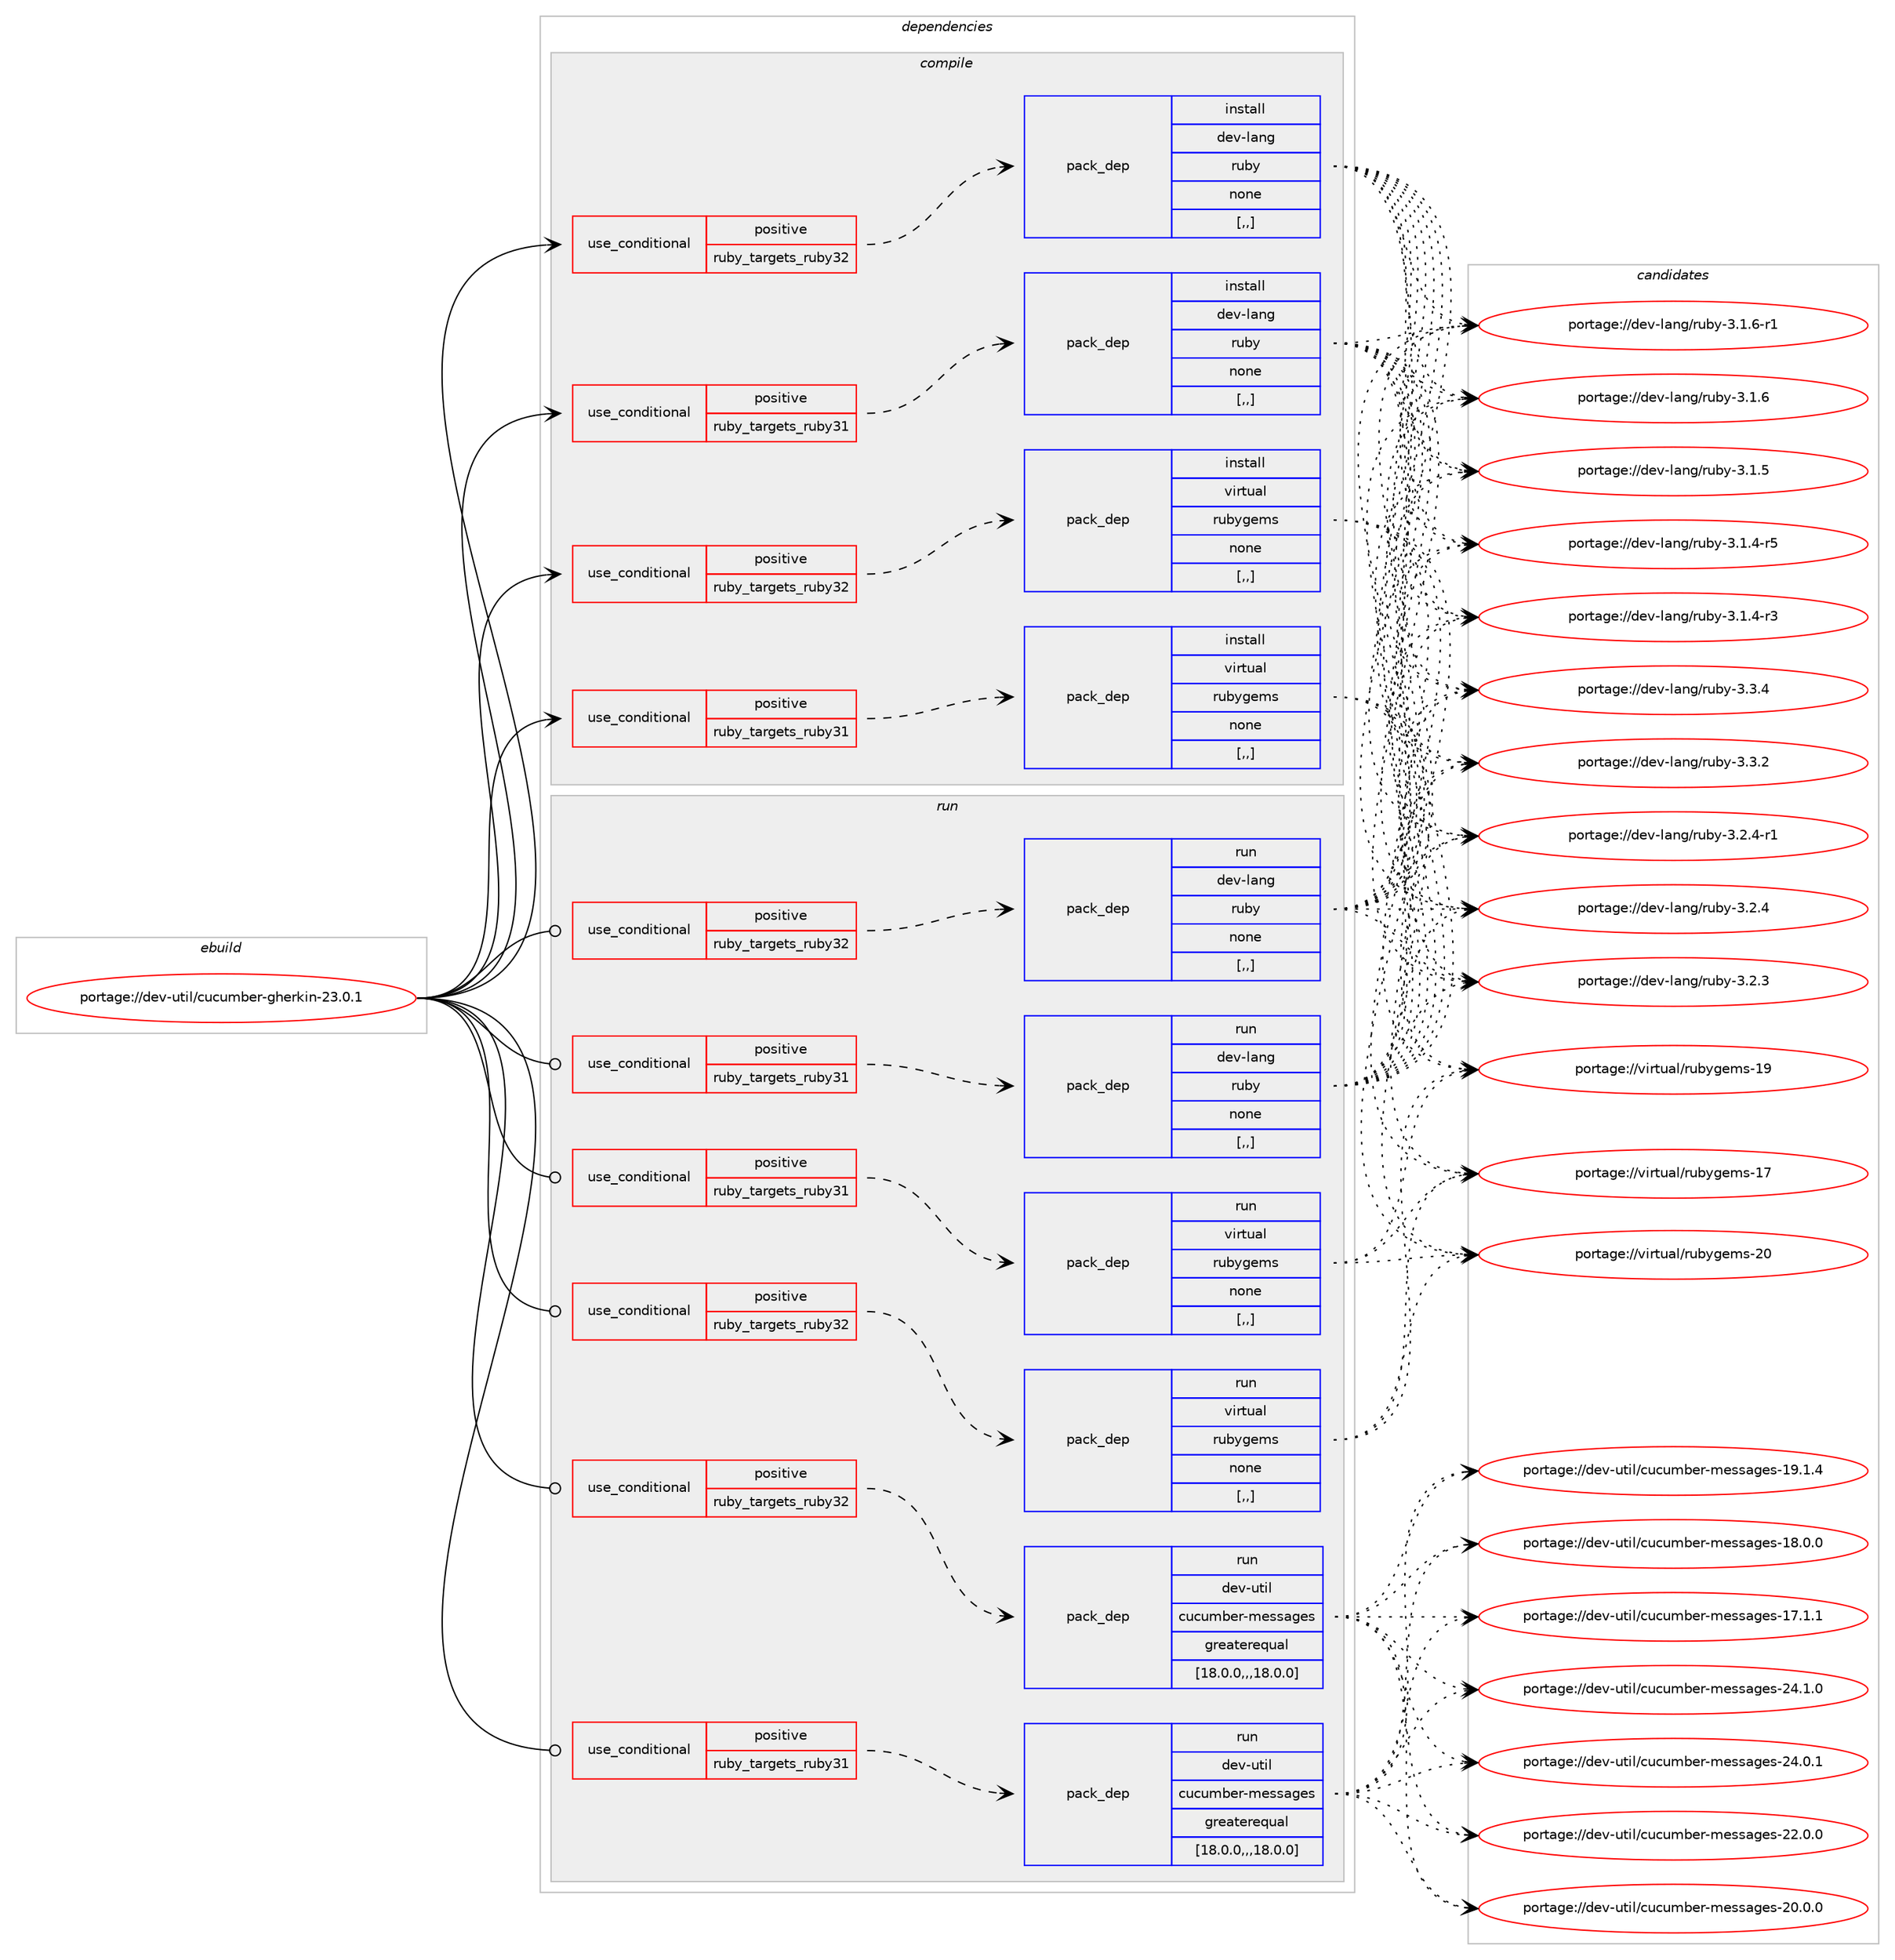 digraph prolog {

# *************
# Graph options
# *************

newrank=true;
concentrate=true;
compound=true;
graph [rankdir=LR,fontname=Helvetica,fontsize=10,ranksep=1.5];#, ranksep=2.5, nodesep=0.2];
edge  [arrowhead=vee];
node  [fontname=Helvetica,fontsize=10];

# **********
# The ebuild
# **********

subgraph cluster_leftcol {
color=gray;
label=<<i>ebuild</i>>;
id [label="portage://dev-util/cucumber-gherkin-23.0.1", color=red, width=4, href="../dev-util/cucumber-gherkin-23.0.1.svg"];
}

# ****************
# The dependencies
# ****************

subgraph cluster_midcol {
color=gray;
label=<<i>dependencies</i>>;
subgraph cluster_compile {
fillcolor="#eeeeee";
style=filled;
label=<<i>compile</i>>;
subgraph cond59795 {
dependency212628 [label=<<TABLE BORDER="0" CELLBORDER="1" CELLSPACING="0" CELLPADDING="4"><TR><TD ROWSPAN="3" CELLPADDING="10">use_conditional</TD></TR><TR><TD>positive</TD></TR><TR><TD>ruby_targets_ruby31</TD></TR></TABLE>>, shape=none, color=red];
subgraph pack151415 {
dependency212629 [label=<<TABLE BORDER="0" CELLBORDER="1" CELLSPACING="0" CELLPADDING="4" WIDTH="220"><TR><TD ROWSPAN="6" CELLPADDING="30">pack_dep</TD></TR><TR><TD WIDTH="110">install</TD></TR><TR><TD>dev-lang</TD></TR><TR><TD>ruby</TD></TR><TR><TD>none</TD></TR><TR><TD>[,,]</TD></TR></TABLE>>, shape=none, color=blue];
}
dependency212628:e -> dependency212629:w [weight=20,style="dashed",arrowhead="vee"];
}
id:e -> dependency212628:w [weight=20,style="solid",arrowhead="vee"];
subgraph cond59796 {
dependency212630 [label=<<TABLE BORDER="0" CELLBORDER="1" CELLSPACING="0" CELLPADDING="4"><TR><TD ROWSPAN="3" CELLPADDING="10">use_conditional</TD></TR><TR><TD>positive</TD></TR><TR><TD>ruby_targets_ruby31</TD></TR></TABLE>>, shape=none, color=red];
subgraph pack151416 {
dependency212631 [label=<<TABLE BORDER="0" CELLBORDER="1" CELLSPACING="0" CELLPADDING="4" WIDTH="220"><TR><TD ROWSPAN="6" CELLPADDING="30">pack_dep</TD></TR><TR><TD WIDTH="110">install</TD></TR><TR><TD>virtual</TD></TR><TR><TD>rubygems</TD></TR><TR><TD>none</TD></TR><TR><TD>[,,]</TD></TR></TABLE>>, shape=none, color=blue];
}
dependency212630:e -> dependency212631:w [weight=20,style="dashed",arrowhead="vee"];
}
id:e -> dependency212630:w [weight=20,style="solid",arrowhead="vee"];
subgraph cond59797 {
dependency212632 [label=<<TABLE BORDER="0" CELLBORDER="1" CELLSPACING="0" CELLPADDING="4"><TR><TD ROWSPAN="3" CELLPADDING="10">use_conditional</TD></TR><TR><TD>positive</TD></TR><TR><TD>ruby_targets_ruby32</TD></TR></TABLE>>, shape=none, color=red];
subgraph pack151417 {
dependency212633 [label=<<TABLE BORDER="0" CELLBORDER="1" CELLSPACING="0" CELLPADDING="4" WIDTH="220"><TR><TD ROWSPAN="6" CELLPADDING="30">pack_dep</TD></TR><TR><TD WIDTH="110">install</TD></TR><TR><TD>dev-lang</TD></TR><TR><TD>ruby</TD></TR><TR><TD>none</TD></TR><TR><TD>[,,]</TD></TR></TABLE>>, shape=none, color=blue];
}
dependency212632:e -> dependency212633:w [weight=20,style="dashed",arrowhead="vee"];
}
id:e -> dependency212632:w [weight=20,style="solid",arrowhead="vee"];
subgraph cond59798 {
dependency212634 [label=<<TABLE BORDER="0" CELLBORDER="1" CELLSPACING="0" CELLPADDING="4"><TR><TD ROWSPAN="3" CELLPADDING="10">use_conditional</TD></TR><TR><TD>positive</TD></TR><TR><TD>ruby_targets_ruby32</TD></TR></TABLE>>, shape=none, color=red];
subgraph pack151418 {
dependency212635 [label=<<TABLE BORDER="0" CELLBORDER="1" CELLSPACING="0" CELLPADDING="4" WIDTH="220"><TR><TD ROWSPAN="6" CELLPADDING="30">pack_dep</TD></TR><TR><TD WIDTH="110">install</TD></TR><TR><TD>virtual</TD></TR><TR><TD>rubygems</TD></TR><TR><TD>none</TD></TR><TR><TD>[,,]</TD></TR></TABLE>>, shape=none, color=blue];
}
dependency212634:e -> dependency212635:w [weight=20,style="dashed",arrowhead="vee"];
}
id:e -> dependency212634:w [weight=20,style="solid",arrowhead="vee"];
}
subgraph cluster_compileandrun {
fillcolor="#eeeeee";
style=filled;
label=<<i>compile and run</i>>;
}
subgraph cluster_run {
fillcolor="#eeeeee";
style=filled;
label=<<i>run</i>>;
subgraph cond59799 {
dependency212636 [label=<<TABLE BORDER="0" CELLBORDER="1" CELLSPACING="0" CELLPADDING="4"><TR><TD ROWSPAN="3" CELLPADDING="10">use_conditional</TD></TR><TR><TD>positive</TD></TR><TR><TD>ruby_targets_ruby31</TD></TR></TABLE>>, shape=none, color=red];
subgraph pack151419 {
dependency212637 [label=<<TABLE BORDER="0" CELLBORDER="1" CELLSPACING="0" CELLPADDING="4" WIDTH="220"><TR><TD ROWSPAN="6" CELLPADDING="30">pack_dep</TD></TR><TR><TD WIDTH="110">run</TD></TR><TR><TD>dev-lang</TD></TR><TR><TD>ruby</TD></TR><TR><TD>none</TD></TR><TR><TD>[,,]</TD></TR></TABLE>>, shape=none, color=blue];
}
dependency212636:e -> dependency212637:w [weight=20,style="dashed",arrowhead="vee"];
}
id:e -> dependency212636:w [weight=20,style="solid",arrowhead="odot"];
subgraph cond59800 {
dependency212638 [label=<<TABLE BORDER="0" CELLBORDER="1" CELLSPACING="0" CELLPADDING="4"><TR><TD ROWSPAN="3" CELLPADDING="10">use_conditional</TD></TR><TR><TD>positive</TD></TR><TR><TD>ruby_targets_ruby31</TD></TR></TABLE>>, shape=none, color=red];
subgraph pack151420 {
dependency212639 [label=<<TABLE BORDER="0" CELLBORDER="1" CELLSPACING="0" CELLPADDING="4" WIDTH="220"><TR><TD ROWSPAN="6" CELLPADDING="30">pack_dep</TD></TR><TR><TD WIDTH="110">run</TD></TR><TR><TD>dev-util</TD></TR><TR><TD>cucumber-messages</TD></TR><TR><TD>greaterequal</TD></TR><TR><TD>[18.0.0,,,18.0.0]</TD></TR></TABLE>>, shape=none, color=blue];
}
dependency212638:e -> dependency212639:w [weight=20,style="dashed",arrowhead="vee"];
}
id:e -> dependency212638:w [weight=20,style="solid",arrowhead="odot"];
subgraph cond59801 {
dependency212640 [label=<<TABLE BORDER="0" CELLBORDER="1" CELLSPACING="0" CELLPADDING="4"><TR><TD ROWSPAN="3" CELLPADDING="10">use_conditional</TD></TR><TR><TD>positive</TD></TR><TR><TD>ruby_targets_ruby31</TD></TR></TABLE>>, shape=none, color=red];
subgraph pack151421 {
dependency212641 [label=<<TABLE BORDER="0" CELLBORDER="1" CELLSPACING="0" CELLPADDING="4" WIDTH="220"><TR><TD ROWSPAN="6" CELLPADDING="30">pack_dep</TD></TR><TR><TD WIDTH="110">run</TD></TR><TR><TD>virtual</TD></TR><TR><TD>rubygems</TD></TR><TR><TD>none</TD></TR><TR><TD>[,,]</TD></TR></TABLE>>, shape=none, color=blue];
}
dependency212640:e -> dependency212641:w [weight=20,style="dashed",arrowhead="vee"];
}
id:e -> dependency212640:w [weight=20,style="solid",arrowhead="odot"];
subgraph cond59802 {
dependency212642 [label=<<TABLE BORDER="0" CELLBORDER="1" CELLSPACING="0" CELLPADDING="4"><TR><TD ROWSPAN="3" CELLPADDING="10">use_conditional</TD></TR><TR><TD>positive</TD></TR><TR><TD>ruby_targets_ruby32</TD></TR></TABLE>>, shape=none, color=red];
subgraph pack151422 {
dependency212643 [label=<<TABLE BORDER="0" CELLBORDER="1" CELLSPACING="0" CELLPADDING="4" WIDTH="220"><TR><TD ROWSPAN="6" CELLPADDING="30">pack_dep</TD></TR><TR><TD WIDTH="110">run</TD></TR><TR><TD>dev-lang</TD></TR><TR><TD>ruby</TD></TR><TR><TD>none</TD></TR><TR><TD>[,,]</TD></TR></TABLE>>, shape=none, color=blue];
}
dependency212642:e -> dependency212643:w [weight=20,style="dashed",arrowhead="vee"];
}
id:e -> dependency212642:w [weight=20,style="solid",arrowhead="odot"];
subgraph cond59803 {
dependency212644 [label=<<TABLE BORDER="0" CELLBORDER="1" CELLSPACING="0" CELLPADDING="4"><TR><TD ROWSPAN="3" CELLPADDING="10">use_conditional</TD></TR><TR><TD>positive</TD></TR><TR><TD>ruby_targets_ruby32</TD></TR></TABLE>>, shape=none, color=red];
subgraph pack151423 {
dependency212645 [label=<<TABLE BORDER="0" CELLBORDER="1" CELLSPACING="0" CELLPADDING="4" WIDTH="220"><TR><TD ROWSPAN="6" CELLPADDING="30">pack_dep</TD></TR><TR><TD WIDTH="110">run</TD></TR><TR><TD>dev-util</TD></TR><TR><TD>cucumber-messages</TD></TR><TR><TD>greaterequal</TD></TR><TR><TD>[18.0.0,,,18.0.0]</TD></TR></TABLE>>, shape=none, color=blue];
}
dependency212644:e -> dependency212645:w [weight=20,style="dashed",arrowhead="vee"];
}
id:e -> dependency212644:w [weight=20,style="solid",arrowhead="odot"];
subgraph cond59804 {
dependency212646 [label=<<TABLE BORDER="0" CELLBORDER="1" CELLSPACING="0" CELLPADDING="4"><TR><TD ROWSPAN="3" CELLPADDING="10">use_conditional</TD></TR><TR><TD>positive</TD></TR><TR><TD>ruby_targets_ruby32</TD></TR></TABLE>>, shape=none, color=red];
subgraph pack151424 {
dependency212647 [label=<<TABLE BORDER="0" CELLBORDER="1" CELLSPACING="0" CELLPADDING="4" WIDTH="220"><TR><TD ROWSPAN="6" CELLPADDING="30">pack_dep</TD></TR><TR><TD WIDTH="110">run</TD></TR><TR><TD>virtual</TD></TR><TR><TD>rubygems</TD></TR><TR><TD>none</TD></TR><TR><TD>[,,]</TD></TR></TABLE>>, shape=none, color=blue];
}
dependency212646:e -> dependency212647:w [weight=20,style="dashed",arrowhead="vee"];
}
id:e -> dependency212646:w [weight=20,style="solid",arrowhead="odot"];
}
}

# **************
# The candidates
# **************

subgraph cluster_choices {
rank=same;
color=gray;
label=<<i>candidates</i>>;

subgraph choice151415 {
color=black;
nodesep=1;
choice10010111845108971101034711411798121455146514652 [label="portage://dev-lang/ruby-3.3.4", color=red, width=4,href="../dev-lang/ruby-3.3.4.svg"];
choice10010111845108971101034711411798121455146514650 [label="portage://dev-lang/ruby-3.3.2", color=red, width=4,href="../dev-lang/ruby-3.3.2.svg"];
choice100101118451089711010347114117981214551465046524511449 [label="portage://dev-lang/ruby-3.2.4-r1", color=red, width=4,href="../dev-lang/ruby-3.2.4-r1.svg"];
choice10010111845108971101034711411798121455146504652 [label="portage://dev-lang/ruby-3.2.4", color=red, width=4,href="../dev-lang/ruby-3.2.4.svg"];
choice10010111845108971101034711411798121455146504651 [label="portage://dev-lang/ruby-3.2.3", color=red, width=4,href="../dev-lang/ruby-3.2.3.svg"];
choice100101118451089711010347114117981214551464946544511449 [label="portage://dev-lang/ruby-3.1.6-r1", color=red, width=4,href="../dev-lang/ruby-3.1.6-r1.svg"];
choice10010111845108971101034711411798121455146494654 [label="portage://dev-lang/ruby-3.1.6", color=red, width=4,href="../dev-lang/ruby-3.1.6.svg"];
choice10010111845108971101034711411798121455146494653 [label="portage://dev-lang/ruby-3.1.5", color=red, width=4,href="../dev-lang/ruby-3.1.5.svg"];
choice100101118451089711010347114117981214551464946524511453 [label="portage://dev-lang/ruby-3.1.4-r5", color=red, width=4,href="../dev-lang/ruby-3.1.4-r5.svg"];
choice100101118451089711010347114117981214551464946524511451 [label="portage://dev-lang/ruby-3.1.4-r3", color=red, width=4,href="../dev-lang/ruby-3.1.4-r3.svg"];
dependency212629:e -> choice10010111845108971101034711411798121455146514652:w [style=dotted,weight="100"];
dependency212629:e -> choice10010111845108971101034711411798121455146514650:w [style=dotted,weight="100"];
dependency212629:e -> choice100101118451089711010347114117981214551465046524511449:w [style=dotted,weight="100"];
dependency212629:e -> choice10010111845108971101034711411798121455146504652:w [style=dotted,weight="100"];
dependency212629:e -> choice10010111845108971101034711411798121455146504651:w [style=dotted,weight="100"];
dependency212629:e -> choice100101118451089711010347114117981214551464946544511449:w [style=dotted,weight="100"];
dependency212629:e -> choice10010111845108971101034711411798121455146494654:w [style=dotted,weight="100"];
dependency212629:e -> choice10010111845108971101034711411798121455146494653:w [style=dotted,weight="100"];
dependency212629:e -> choice100101118451089711010347114117981214551464946524511453:w [style=dotted,weight="100"];
dependency212629:e -> choice100101118451089711010347114117981214551464946524511451:w [style=dotted,weight="100"];
}
subgraph choice151416 {
color=black;
nodesep=1;
choice118105114116117971084711411798121103101109115455048 [label="portage://virtual/rubygems-20", color=red, width=4,href="../virtual/rubygems-20.svg"];
choice118105114116117971084711411798121103101109115454957 [label="portage://virtual/rubygems-19", color=red, width=4,href="../virtual/rubygems-19.svg"];
choice118105114116117971084711411798121103101109115454955 [label="portage://virtual/rubygems-17", color=red, width=4,href="../virtual/rubygems-17.svg"];
dependency212631:e -> choice118105114116117971084711411798121103101109115455048:w [style=dotted,weight="100"];
dependency212631:e -> choice118105114116117971084711411798121103101109115454957:w [style=dotted,weight="100"];
dependency212631:e -> choice118105114116117971084711411798121103101109115454955:w [style=dotted,weight="100"];
}
subgraph choice151417 {
color=black;
nodesep=1;
choice10010111845108971101034711411798121455146514652 [label="portage://dev-lang/ruby-3.3.4", color=red, width=4,href="../dev-lang/ruby-3.3.4.svg"];
choice10010111845108971101034711411798121455146514650 [label="portage://dev-lang/ruby-3.3.2", color=red, width=4,href="../dev-lang/ruby-3.3.2.svg"];
choice100101118451089711010347114117981214551465046524511449 [label="portage://dev-lang/ruby-3.2.4-r1", color=red, width=4,href="../dev-lang/ruby-3.2.4-r1.svg"];
choice10010111845108971101034711411798121455146504652 [label="portage://dev-lang/ruby-3.2.4", color=red, width=4,href="../dev-lang/ruby-3.2.4.svg"];
choice10010111845108971101034711411798121455146504651 [label="portage://dev-lang/ruby-3.2.3", color=red, width=4,href="../dev-lang/ruby-3.2.3.svg"];
choice100101118451089711010347114117981214551464946544511449 [label="portage://dev-lang/ruby-3.1.6-r1", color=red, width=4,href="../dev-lang/ruby-3.1.6-r1.svg"];
choice10010111845108971101034711411798121455146494654 [label="portage://dev-lang/ruby-3.1.6", color=red, width=4,href="../dev-lang/ruby-3.1.6.svg"];
choice10010111845108971101034711411798121455146494653 [label="portage://dev-lang/ruby-3.1.5", color=red, width=4,href="../dev-lang/ruby-3.1.5.svg"];
choice100101118451089711010347114117981214551464946524511453 [label="portage://dev-lang/ruby-3.1.4-r5", color=red, width=4,href="../dev-lang/ruby-3.1.4-r5.svg"];
choice100101118451089711010347114117981214551464946524511451 [label="portage://dev-lang/ruby-3.1.4-r3", color=red, width=4,href="../dev-lang/ruby-3.1.4-r3.svg"];
dependency212633:e -> choice10010111845108971101034711411798121455146514652:w [style=dotted,weight="100"];
dependency212633:e -> choice10010111845108971101034711411798121455146514650:w [style=dotted,weight="100"];
dependency212633:e -> choice100101118451089711010347114117981214551465046524511449:w [style=dotted,weight="100"];
dependency212633:e -> choice10010111845108971101034711411798121455146504652:w [style=dotted,weight="100"];
dependency212633:e -> choice10010111845108971101034711411798121455146504651:w [style=dotted,weight="100"];
dependency212633:e -> choice100101118451089711010347114117981214551464946544511449:w [style=dotted,weight="100"];
dependency212633:e -> choice10010111845108971101034711411798121455146494654:w [style=dotted,weight="100"];
dependency212633:e -> choice10010111845108971101034711411798121455146494653:w [style=dotted,weight="100"];
dependency212633:e -> choice100101118451089711010347114117981214551464946524511453:w [style=dotted,weight="100"];
dependency212633:e -> choice100101118451089711010347114117981214551464946524511451:w [style=dotted,weight="100"];
}
subgraph choice151418 {
color=black;
nodesep=1;
choice118105114116117971084711411798121103101109115455048 [label="portage://virtual/rubygems-20", color=red, width=4,href="../virtual/rubygems-20.svg"];
choice118105114116117971084711411798121103101109115454957 [label="portage://virtual/rubygems-19", color=red, width=4,href="../virtual/rubygems-19.svg"];
choice118105114116117971084711411798121103101109115454955 [label="portage://virtual/rubygems-17", color=red, width=4,href="../virtual/rubygems-17.svg"];
dependency212635:e -> choice118105114116117971084711411798121103101109115455048:w [style=dotted,weight="100"];
dependency212635:e -> choice118105114116117971084711411798121103101109115454957:w [style=dotted,weight="100"];
dependency212635:e -> choice118105114116117971084711411798121103101109115454955:w [style=dotted,weight="100"];
}
subgraph choice151419 {
color=black;
nodesep=1;
choice10010111845108971101034711411798121455146514652 [label="portage://dev-lang/ruby-3.3.4", color=red, width=4,href="../dev-lang/ruby-3.3.4.svg"];
choice10010111845108971101034711411798121455146514650 [label="portage://dev-lang/ruby-3.3.2", color=red, width=4,href="../dev-lang/ruby-3.3.2.svg"];
choice100101118451089711010347114117981214551465046524511449 [label="portage://dev-lang/ruby-3.2.4-r1", color=red, width=4,href="../dev-lang/ruby-3.2.4-r1.svg"];
choice10010111845108971101034711411798121455146504652 [label="portage://dev-lang/ruby-3.2.4", color=red, width=4,href="../dev-lang/ruby-3.2.4.svg"];
choice10010111845108971101034711411798121455146504651 [label="portage://dev-lang/ruby-3.2.3", color=red, width=4,href="../dev-lang/ruby-3.2.3.svg"];
choice100101118451089711010347114117981214551464946544511449 [label="portage://dev-lang/ruby-3.1.6-r1", color=red, width=4,href="../dev-lang/ruby-3.1.6-r1.svg"];
choice10010111845108971101034711411798121455146494654 [label="portage://dev-lang/ruby-3.1.6", color=red, width=4,href="../dev-lang/ruby-3.1.6.svg"];
choice10010111845108971101034711411798121455146494653 [label="portage://dev-lang/ruby-3.1.5", color=red, width=4,href="../dev-lang/ruby-3.1.5.svg"];
choice100101118451089711010347114117981214551464946524511453 [label="portage://dev-lang/ruby-3.1.4-r5", color=red, width=4,href="../dev-lang/ruby-3.1.4-r5.svg"];
choice100101118451089711010347114117981214551464946524511451 [label="portage://dev-lang/ruby-3.1.4-r3", color=red, width=4,href="../dev-lang/ruby-3.1.4-r3.svg"];
dependency212637:e -> choice10010111845108971101034711411798121455146514652:w [style=dotted,weight="100"];
dependency212637:e -> choice10010111845108971101034711411798121455146514650:w [style=dotted,weight="100"];
dependency212637:e -> choice100101118451089711010347114117981214551465046524511449:w [style=dotted,weight="100"];
dependency212637:e -> choice10010111845108971101034711411798121455146504652:w [style=dotted,weight="100"];
dependency212637:e -> choice10010111845108971101034711411798121455146504651:w [style=dotted,weight="100"];
dependency212637:e -> choice100101118451089711010347114117981214551464946544511449:w [style=dotted,weight="100"];
dependency212637:e -> choice10010111845108971101034711411798121455146494654:w [style=dotted,weight="100"];
dependency212637:e -> choice10010111845108971101034711411798121455146494653:w [style=dotted,weight="100"];
dependency212637:e -> choice100101118451089711010347114117981214551464946524511453:w [style=dotted,weight="100"];
dependency212637:e -> choice100101118451089711010347114117981214551464946524511451:w [style=dotted,weight="100"];
}
subgraph choice151420 {
color=black;
nodesep=1;
choice1001011184511711610510847991179911710998101114451091011151159710310111545505246494648 [label="portage://dev-util/cucumber-messages-24.1.0", color=red, width=4,href="../dev-util/cucumber-messages-24.1.0.svg"];
choice1001011184511711610510847991179911710998101114451091011151159710310111545505246484649 [label="portage://dev-util/cucumber-messages-24.0.1", color=red, width=4,href="../dev-util/cucumber-messages-24.0.1.svg"];
choice1001011184511711610510847991179911710998101114451091011151159710310111545505046484648 [label="portage://dev-util/cucumber-messages-22.0.0", color=red, width=4,href="../dev-util/cucumber-messages-22.0.0.svg"];
choice1001011184511711610510847991179911710998101114451091011151159710310111545504846484648 [label="portage://dev-util/cucumber-messages-20.0.0", color=red, width=4,href="../dev-util/cucumber-messages-20.0.0.svg"];
choice1001011184511711610510847991179911710998101114451091011151159710310111545495746494652 [label="portage://dev-util/cucumber-messages-19.1.4", color=red, width=4,href="../dev-util/cucumber-messages-19.1.4.svg"];
choice1001011184511711610510847991179911710998101114451091011151159710310111545495646484648 [label="portage://dev-util/cucumber-messages-18.0.0", color=red, width=4,href="../dev-util/cucumber-messages-18.0.0.svg"];
choice1001011184511711610510847991179911710998101114451091011151159710310111545495546494649 [label="portage://dev-util/cucumber-messages-17.1.1", color=red, width=4,href="../dev-util/cucumber-messages-17.1.1.svg"];
dependency212639:e -> choice1001011184511711610510847991179911710998101114451091011151159710310111545505246494648:w [style=dotted,weight="100"];
dependency212639:e -> choice1001011184511711610510847991179911710998101114451091011151159710310111545505246484649:w [style=dotted,weight="100"];
dependency212639:e -> choice1001011184511711610510847991179911710998101114451091011151159710310111545505046484648:w [style=dotted,weight="100"];
dependency212639:e -> choice1001011184511711610510847991179911710998101114451091011151159710310111545504846484648:w [style=dotted,weight="100"];
dependency212639:e -> choice1001011184511711610510847991179911710998101114451091011151159710310111545495746494652:w [style=dotted,weight="100"];
dependency212639:e -> choice1001011184511711610510847991179911710998101114451091011151159710310111545495646484648:w [style=dotted,weight="100"];
dependency212639:e -> choice1001011184511711610510847991179911710998101114451091011151159710310111545495546494649:w [style=dotted,weight="100"];
}
subgraph choice151421 {
color=black;
nodesep=1;
choice118105114116117971084711411798121103101109115455048 [label="portage://virtual/rubygems-20", color=red, width=4,href="../virtual/rubygems-20.svg"];
choice118105114116117971084711411798121103101109115454957 [label="portage://virtual/rubygems-19", color=red, width=4,href="../virtual/rubygems-19.svg"];
choice118105114116117971084711411798121103101109115454955 [label="portage://virtual/rubygems-17", color=red, width=4,href="../virtual/rubygems-17.svg"];
dependency212641:e -> choice118105114116117971084711411798121103101109115455048:w [style=dotted,weight="100"];
dependency212641:e -> choice118105114116117971084711411798121103101109115454957:w [style=dotted,weight="100"];
dependency212641:e -> choice118105114116117971084711411798121103101109115454955:w [style=dotted,weight="100"];
}
subgraph choice151422 {
color=black;
nodesep=1;
choice10010111845108971101034711411798121455146514652 [label="portage://dev-lang/ruby-3.3.4", color=red, width=4,href="../dev-lang/ruby-3.3.4.svg"];
choice10010111845108971101034711411798121455146514650 [label="portage://dev-lang/ruby-3.3.2", color=red, width=4,href="../dev-lang/ruby-3.3.2.svg"];
choice100101118451089711010347114117981214551465046524511449 [label="portage://dev-lang/ruby-3.2.4-r1", color=red, width=4,href="../dev-lang/ruby-3.2.4-r1.svg"];
choice10010111845108971101034711411798121455146504652 [label="portage://dev-lang/ruby-3.2.4", color=red, width=4,href="../dev-lang/ruby-3.2.4.svg"];
choice10010111845108971101034711411798121455146504651 [label="portage://dev-lang/ruby-3.2.3", color=red, width=4,href="../dev-lang/ruby-3.2.3.svg"];
choice100101118451089711010347114117981214551464946544511449 [label="portage://dev-lang/ruby-3.1.6-r1", color=red, width=4,href="../dev-lang/ruby-3.1.6-r1.svg"];
choice10010111845108971101034711411798121455146494654 [label="portage://dev-lang/ruby-3.1.6", color=red, width=4,href="../dev-lang/ruby-3.1.6.svg"];
choice10010111845108971101034711411798121455146494653 [label="portage://dev-lang/ruby-3.1.5", color=red, width=4,href="../dev-lang/ruby-3.1.5.svg"];
choice100101118451089711010347114117981214551464946524511453 [label="portage://dev-lang/ruby-3.1.4-r5", color=red, width=4,href="../dev-lang/ruby-3.1.4-r5.svg"];
choice100101118451089711010347114117981214551464946524511451 [label="portage://dev-lang/ruby-3.1.4-r3", color=red, width=4,href="../dev-lang/ruby-3.1.4-r3.svg"];
dependency212643:e -> choice10010111845108971101034711411798121455146514652:w [style=dotted,weight="100"];
dependency212643:e -> choice10010111845108971101034711411798121455146514650:w [style=dotted,weight="100"];
dependency212643:e -> choice100101118451089711010347114117981214551465046524511449:w [style=dotted,weight="100"];
dependency212643:e -> choice10010111845108971101034711411798121455146504652:w [style=dotted,weight="100"];
dependency212643:e -> choice10010111845108971101034711411798121455146504651:w [style=dotted,weight="100"];
dependency212643:e -> choice100101118451089711010347114117981214551464946544511449:w [style=dotted,weight="100"];
dependency212643:e -> choice10010111845108971101034711411798121455146494654:w [style=dotted,weight="100"];
dependency212643:e -> choice10010111845108971101034711411798121455146494653:w [style=dotted,weight="100"];
dependency212643:e -> choice100101118451089711010347114117981214551464946524511453:w [style=dotted,weight="100"];
dependency212643:e -> choice100101118451089711010347114117981214551464946524511451:w [style=dotted,weight="100"];
}
subgraph choice151423 {
color=black;
nodesep=1;
choice1001011184511711610510847991179911710998101114451091011151159710310111545505246494648 [label="portage://dev-util/cucumber-messages-24.1.0", color=red, width=4,href="../dev-util/cucumber-messages-24.1.0.svg"];
choice1001011184511711610510847991179911710998101114451091011151159710310111545505246484649 [label="portage://dev-util/cucumber-messages-24.0.1", color=red, width=4,href="../dev-util/cucumber-messages-24.0.1.svg"];
choice1001011184511711610510847991179911710998101114451091011151159710310111545505046484648 [label="portage://dev-util/cucumber-messages-22.0.0", color=red, width=4,href="../dev-util/cucumber-messages-22.0.0.svg"];
choice1001011184511711610510847991179911710998101114451091011151159710310111545504846484648 [label="portage://dev-util/cucumber-messages-20.0.0", color=red, width=4,href="../dev-util/cucumber-messages-20.0.0.svg"];
choice1001011184511711610510847991179911710998101114451091011151159710310111545495746494652 [label="portage://dev-util/cucumber-messages-19.1.4", color=red, width=4,href="../dev-util/cucumber-messages-19.1.4.svg"];
choice1001011184511711610510847991179911710998101114451091011151159710310111545495646484648 [label="portage://dev-util/cucumber-messages-18.0.0", color=red, width=4,href="../dev-util/cucumber-messages-18.0.0.svg"];
choice1001011184511711610510847991179911710998101114451091011151159710310111545495546494649 [label="portage://dev-util/cucumber-messages-17.1.1", color=red, width=4,href="../dev-util/cucumber-messages-17.1.1.svg"];
dependency212645:e -> choice1001011184511711610510847991179911710998101114451091011151159710310111545505246494648:w [style=dotted,weight="100"];
dependency212645:e -> choice1001011184511711610510847991179911710998101114451091011151159710310111545505246484649:w [style=dotted,weight="100"];
dependency212645:e -> choice1001011184511711610510847991179911710998101114451091011151159710310111545505046484648:w [style=dotted,weight="100"];
dependency212645:e -> choice1001011184511711610510847991179911710998101114451091011151159710310111545504846484648:w [style=dotted,weight="100"];
dependency212645:e -> choice1001011184511711610510847991179911710998101114451091011151159710310111545495746494652:w [style=dotted,weight="100"];
dependency212645:e -> choice1001011184511711610510847991179911710998101114451091011151159710310111545495646484648:w [style=dotted,weight="100"];
dependency212645:e -> choice1001011184511711610510847991179911710998101114451091011151159710310111545495546494649:w [style=dotted,weight="100"];
}
subgraph choice151424 {
color=black;
nodesep=1;
choice118105114116117971084711411798121103101109115455048 [label="portage://virtual/rubygems-20", color=red, width=4,href="../virtual/rubygems-20.svg"];
choice118105114116117971084711411798121103101109115454957 [label="portage://virtual/rubygems-19", color=red, width=4,href="../virtual/rubygems-19.svg"];
choice118105114116117971084711411798121103101109115454955 [label="portage://virtual/rubygems-17", color=red, width=4,href="../virtual/rubygems-17.svg"];
dependency212647:e -> choice118105114116117971084711411798121103101109115455048:w [style=dotted,weight="100"];
dependency212647:e -> choice118105114116117971084711411798121103101109115454957:w [style=dotted,weight="100"];
dependency212647:e -> choice118105114116117971084711411798121103101109115454955:w [style=dotted,weight="100"];
}
}

}

